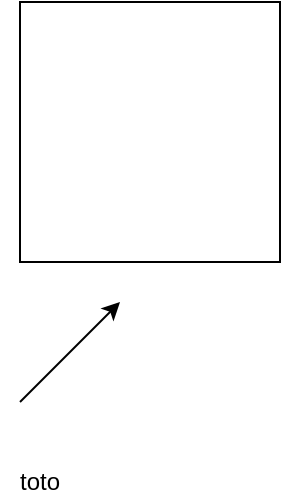 <mxfile version="12.6.2" type="github">
  <diagram id="G0MqJpi9HQVIHO3GD1oq" name="Page-1">
    <mxGraphModel dx="1038" dy="548" grid="1" gridSize="10" guides="1" tooltips="1" connect="1" arrows="1" fold="1" page="1" pageScale="1" pageWidth="827" pageHeight="1169" math="0" shadow="0">
      <root>
        <mxCell id="0"/>
        <mxCell id="1" parent="0"/>
        <mxCell id="ZqlWHP8wBuOTazcMExGQ-1" value="" style="whiteSpace=wrap;html=1;aspect=fixed;" parent="1" vertex="1">
          <mxGeometry x="360" y="260" width="130" height="130" as="geometry"/>
        </mxCell>
        <mxCell id="jig9wS39oVd3ZjfCKsgx-1" value="" style="endArrow=classic;html=1;" parent="1" edge="1">
          <mxGeometry width="50" height="50" relative="1" as="geometry">
            <mxPoint x="360" y="460" as="sourcePoint"/>
            <mxPoint x="410" y="410" as="targetPoint"/>
          </mxGeometry>
        </mxCell>
        <mxCell id="w1-dR49s657xgkcSyuo5-1" value="toto" style="text;html=1;strokeColor=none;fillColor=none;align=center;verticalAlign=middle;whiteSpace=wrap;rounded=0;" vertex="1" parent="1">
          <mxGeometry x="350" y="490" width="40" height="20" as="geometry"/>
        </mxCell>
      </root>
    </mxGraphModel>
  </diagram>
</mxfile>

